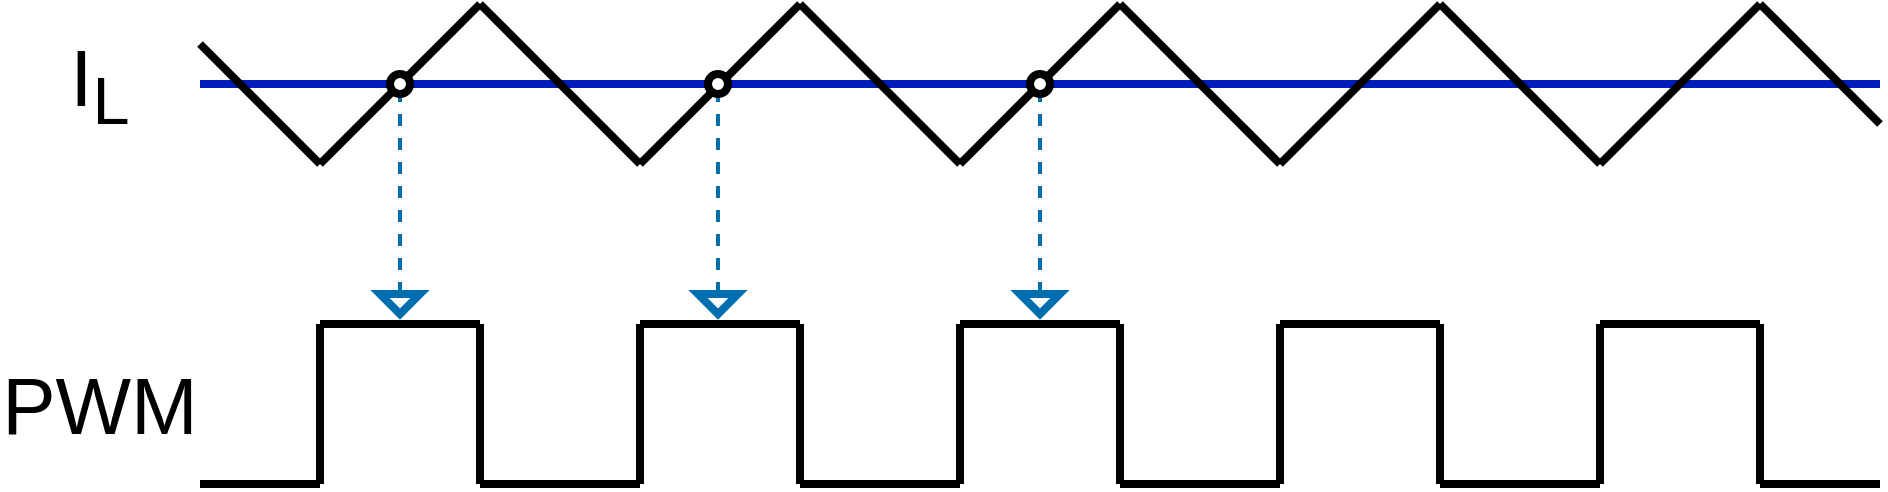 <mxfile version="10.6.6" type="device"><diagram id="pkUX8egeT2HUiW2wUKu7" name="Page-1"><mxGraphModel dx="558" dy="295" grid="1" gridSize="10" guides="1" tooltips="1" connect="1" arrows="1" fold="1" page="1" pageScale="1" pageWidth="850" pageHeight="1100" math="0" shadow="0"><root><mxCell id="0"/><mxCell id="1" parent="0"/><mxCell id="Tl3OIXE4yh1jOMmpksmT-45" value="" style="endArrow=none;html=1;strokeWidth=2;dashed=1;fillColor=#1ba1e2;strokeColor=#006EAF;" edge="1" parent="1" source="Tl3OIXE4yh1jOMmpksmT-46"><mxGeometry width="50" height="50" relative="1" as="geometry"><mxPoint x="560" y="300" as="sourcePoint"/><mxPoint x="560" y="180" as="targetPoint"/></mxGeometry></mxCell><mxCell id="Tl3OIXE4yh1jOMmpksmT-43" value="" style="endArrow=none;html=1;strokeWidth=2;dashed=1;fillColor=#1ba1e2;strokeColor=#006EAF;" edge="1" parent="1" source="Tl3OIXE4yh1jOMmpksmT-44"><mxGeometry width="50" height="50" relative="1" as="geometry"><mxPoint x="399" y="300" as="sourcePoint"/><mxPoint x="399" y="180" as="targetPoint"/></mxGeometry></mxCell><mxCell id="Tl3OIXE4yh1jOMmpksmT-16" value="" style="endArrow=none;html=1;strokeWidth=2;dashed=1;fillColor=#1ba1e2;strokeColor=#006EAF;" edge="1" parent="1" source="Tl3OIXE4yh1jOMmpksmT-38"><mxGeometry width="50" height="50" relative="1" as="geometry"><mxPoint x="240" y="300" as="sourcePoint"/><mxPoint x="240" y="180" as="targetPoint"/></mxGeometry></mxCell><mxCell id="Tl3OIXE4yh1jOMmpksmT-15" value="" style="endArrow=none;html=1;strokeWidth=4;fillColor=#0050ef;strokeColor=#001DBC;" edge="1" parent="1"><mxGeometry width="50" height="50" relative="1" as="geometry"><mxPoint x="140" y="180" as="sourcePoint"/><mxPoint x="980" y="180" as="targetPoint"/></mxGeometry></mxCell><mxCell id="4S92IV9rBilkaY_2bPpa-22" value="" style="endArrow=none;html=1;strokeWidth=4;" parent="1" edge="1"><mxGeometry width="50" height="50" relative="1" as="geometry"><mxPoint x="200" y="380" as="sourcePoint"/><mxPoint x="200" y="300" as="targetPoint"/></mxGeometry></mxCell><mxCell id="4S92IV9rBilkaY_2bPpa-23" value="" style="endArrow=none;html=1;strokeWidth=4;" parent="1" edge="1"><mxGeometry width="50" height="50" relative="1" as="geometry"><mxPoint x="200" y="300" as="sourcePoint"/><mxPoint x="280" y="300" as="targetPoint"/></mxGeometry></mxCell><mxCell id="4S92IV9rBilkaY_2bPpa-24" value="" style="endArrow=none;html=1;strokeWidth=4;" parent="1" edge="1"><mxGeometry width="50" height="50" relative="1" as="geometry"><mxPoint x="280" y="380" as="sourcePoint"/><mxPoint x="280" y="300" as="targetPoint"/></mxGeometry></mxCell><mxCell id="4S92IV9rBilkaY_2bPpa-25" value="" style="endArrow=none;html=1;strokeWidth=4;" parent="1" edge="1"><mxGeometry width="50" height="50" relative="1" as="geometry"><mxPoint x="280" y="380" as="sourcePoint"/><mxPoint x="360" y="380" as="targetPoint"/></mxGeometry></mxCell><mxCell id="4S92IV9rBilkaY_2bPpa-26" value="" style="endArrow=none;html=1;strokeWidth=4;" parent="1" edge="1"><mxGeometry width="50" height="50" relative="1" as="geometry"><mxPoint x="360" y="380" as="sourcePoint"/><mxPoint x="360" y="300" as="targetPoint"/></mxGeometry></mxCell><mxCell id="4S92IV9rBilkaY_2bPpa-27" value="" style="endArrow=none;html=1;strokeWidth=4;" parent="1" edge="1"><mxGeometry width="50" height="50" relative="1" as="geometry"><mxPoint x="360" y="300" as="sourcePoint"/><mxPoint x="440" y="300" as="targetPoint"/></mxGeometry></mxCell><mxCell id="4S92IV9rBilkaY_2bPpa-28" value="" style="endArrow=none;html=1;strokeWidth=4;" parent="1" edge="1"><mxGeometry width="50" height="50" relative="1" as="geometry"><mxPoint x="440" y="380" as="sourcePoint"/><mxPoint x="440" y="300" as="targetPoint"/></mxGeometry></mxCell><mxCell id="4S92IV9rBilkaY_2bPpa-29" value="" style="endArrow=none;html=1;strokeWidth=4;" parent="1" edge="1"><mxGeometry width="50" height="50" relative="1" as="geometry"><mxPoint x="440" y="380" as="sourcePoint"/><mxPoint x="520" y="380" as="targetPoint"/></mxGeometry></mxCell><mxCell id="4S92IV9rBilkaY_2bPpa-30" value="" style="endArrow=none;html=1;strokeWidth=4;" parent="1" edge="1"><mxGeometry width="50" height="50" relative="1" as="geometry"><mxPoint x="520" y="380" as="sourcePoint"/><mxPoint x="520" y="300" as="targetPoint"/></mxGeometry></mxCell><mxCell id="4S92IV9rBilkaY_2bPpa-31" value="" style="endArrow=none;html=1;strokeWidth=4;" parent="1" edge="1"><mxGeometry width="50" height="50" relative="1" as="geometry"><mxPoint x="520" y="300" as="sourcePoint"/><mxPoint x="600" y="300" as="targetPoint"/></mxGeometry></mxCell><mxCell id="4S92IV9rBilkaY_2bPpa-32" value="" style="endArrow=none;html=1;strokeWidth=4;" parent="1" edge="1"><mxGeometry width="50" height="50" relative="1" as="geometry"><mxPoint x="600" y="380" as="sourcePoint"/><mxPoint x="600" y="300" as="targetPoint"/></mxGeometry></mxCell><mxCell id="4S92IV9rBilkaY_2bPpa-33" value="" style="endArrow=none;html=1;strokeWidth=4;" parent="1" edge="1"><mxGeometry width="50" height="50" relative="1" as="geometry"><mxPoint x="600" y="380" as="sourcePoint"/><mxPoint x="680" y="380" as="targetPoint"/></mxGeometry></mxCell><mxCell id="4S92IV9rBilkaY_2bPpa-34" value="" style="endArrow=none;html=1;strokeWidth=4;" parent="1" edge="1"><mxGeometry width="50" height="50" relative="1" as="geometry"><mxPoint x="680" y="380" as="sourcePoint"/><mxPoint x="680" y="300" as="targetPoint"/></mxGeometry></mxCell><mxCell id="4S92IV9rBilkaY_2bPpa-35" value="" style="endArrow=none;html=1;strokeWidth=4;" parent="1" edge="1"><mxGeometry width="50" height="50" relative="1" as="geometry"><mxPoint x="680" y="300" as="sourcePoint"/><mxPoint x="760" y="300" as="targetPoint"/></mxGeometry></mxCell><mxCell id="4S92IV9rBilkaY_2bPpa-36" value="" style="endArrow=none;html=1;strokeWidth=4;" parent="1" edge="1"><mxGeometry width="50" height="50" relative="1" as="geometry"><mxPoint x="760" y="380" as="sourcePoint"/><mxPoint x="760" y="300" as="targetPoint"/></mxGeometry></mxCell><mxCell id="4S92IV9rBilkaY_2bPpa-37" value="" style="endArrow=none;html=1;strokeWidth=4;" parent="1" edge="1"><mxGeometry width="50" height="50" relative="1" as="geometry"><mxPoint x="760" y="380" as="sourcePoint"/><mxPoint x="840" y="380" as="targetPoint"/></mxGeometry></mxCell><mxCell id="4S92IV9rBilkaY_2bPpa-38" value="" style="endArrow=none;html=1;strokeWidth=4;" parent="1" edge="1"><mxGeometry width="50" height="50" relative="1" as="geometry"><mxPoint x="840" y="380" as="sourcePoint"/><mxPoint x="840" y="300" as="targetPoint"/></mxGeometry></mxCell><mxCell id="4S92IV9rBilkaY_2bPpa-39" value="" style="endArrow=none;html=1;strokeWidth=4;" parent="1" edge="1"><mxGeometry width="50" height="50" relative="1" as="geometry"><mxPoint x="840" y="300" as="sourcePoint"/><mxPoint x="920" y="300" as="targetPoint"/></mxGeometry></mxCell><mxCell id="4S92IV9rBilkaY_2bPpa-40" value="" style="endArrow=none;html=1;strokeWidth=4;" parent="1" edge="1"><mxGeometry width="50" height="50" relative="1" as="geometry"><mxPoint x="920" y="380" as="sourcePoint"/><mxPoint x="920" y="300" as="targetPoint"/></mxGeometry></mxCell><mxCell id="4S92IV9rBilkaY_2bPpa-41" value="" style="endArrow=none;html=1;strokeWidth=4;" parent="1" edge="1"><mxGeometry width="50" height="50" relative="1" as="geometry"><mxPoint x="920" y="380" as="sourcePoint"/><mxPoint x="980" y="380" as="targetPoint"/></mxGeometry></mxCell><mxCell id="4S92IV9rBilkaY_2bPpa-42" value="" style="endArrow=none;html=1;strokeWidth=4;" parent="1" edge="1"><mxGeometry width="50" height="50" relative="1" as="geometry"><mxPoint x="200" y="380" as="sourcePoint"/><mxPoint x="140" y="380" as="targetPoint"/></mxGeometry></mxCell><mxCell id="4S92IV9rBilkaY_2bPpa-49" value="PWM" style="text;html=1;strokeColor=none;fillColor=none;align=center;verticalAlign=middle;whiteSpace=wrap;rounded=0;fontSize=40;" parent="1" vertex="1"><mxGeometry x="40" y="320" width="100" height="40" as="geometry"/></mxCell><mxCell id="Tl3OIXE4yh1jOMmpksmT-4" value="" style="endArrow=none;html=1;strokeWidth=4;" edge="1" parent="1"><mxGeometry width="50" height="50" relative="1" as="geometry"><mxPoint x="140" y="160" as="sourcePoint"/><mxPoint x="200" y="220" as="targetPoint"/></mxGeometry></mxCell><mxCell id="Tl3OIXE4yh1jOMmpksmT-5" value="" style="endArrow=none;html=1;strokeWidth=4;" edge="1" parent="1" source="Tl3OIXE4yh1jOMmpksmT-27"><mxGeometry width="50" height="50" relative="1" as="geometry"><mxPoint x="200" y="220" as="sourcePoint"/><mxPoint x="280" y="140" as="targetPoint"/></mxGeometry></mxCell><mxCell id="Tl3OIXE4yh1jOMmpksmT-6" value="" style="endArrow=none;html=1;strokeWidth=4;" edge="1" parent="1"><mxGeometry width="50" height="50" relative="1" as="geometry"><mxPoint x="360" y="220" as="sourcePoint"/><mxPoint x="280" y="140" as="targetPoint"/></mxGeometry></mxCell><mxCell id="Tl3OIXE4yh1jOMmpksmT-7" value="" style="endArrow=none;html=1;strokeWidth=4;" edge="1" parent="1"><mxGeometry width="50" height="50" relative="1" as="geometry"><mxPoint x="360" y="220" as="sourcePoint"/><mxPoint x="440" y="140" as="targetPoint"/></mxGeometry></mxCell><mxCell id="Tl3OIXE4yh1jOMmpksmT-8" value="" style="endArrow=none;html=1;strokeWidth=4;" edge="1" parent="1"><mxGeometry width="50" height="50" relative="1" as="geometry"><mxPoint x="520" y="220" as="sourcePoint"/><mxPoint x="440" y="140" as="targetPoint"/></mxGeometry></mxCell><mxCell id="Tl3OIXE4yh1jOMmpksmT-9" value="" style="endArrow=none;html=1;strokeWidth=4;" edge="1" parent="1"><mxGeometry width="50" height="50" relative="1" as="geometry"><mxPoint x="520" y="220" as="sourcePoint"/><mxPoint x="600" y="140" as="targetPoint"/></mxGeometry></mxCell><mxCell id="Tl3OIXE4yh1jOMmpksmT-10" value="" style="endArrow=none;html=1;strokeWidth=4;" edge="1" parent="1"><mxGeometry width="50" height="50" relative="1" as="geometry"><mxPoint x="680" y="220" as="sourcePoint"/><mxPoint x="600" y="140" as="targetPoint"/></mxGeometry></mxCell><mxCell id="Tl3OIXE4yh1jOMmpksmT-11" value="" style="endArrow=none;html=1;strokeWidth=4;" edge="1" parent="1"><mxGeometry width="50" height="50" relative="1" as="geometry"><mxPoint x="680" y="220" as="sourcePoint"/><mxPoint x="760" y="140" as="targetPoint"/></mxGeometry></mxCell><mxCell id="Tl3OIXE4yh1jOMmpksmT-12" value="" style="endArrow=none;html=1;strokeWidth=4;" edge="1" parent="1"><mxGeometry width="50" height="50" relative="1" as="geometry"><mxPoint x="840" y="220" as="sourcePoint"/><mxPoint x="760" y="140" as="targetPoint"/></mxGeometry></mxCell><mxCell id="Tl3OIXE4yh1jOMmpksmT-13" value="" style="endArrow=none;html=1;strokeWidth=4;" edge="1" parent="1"><mxGeometry width="50" height="50" relative="1" as="geometry"><mxPoint x="840" y="220" as="sourcePoint"/><mxPoint x="920" y="140" as="targetPoint"/></mxGeometry></mxCell><mxCell id="Tl3OIXE4yh1jOMmpksmT-14" value="" style="endArrow=none;html=1;strokeWidth=4;" edge="1" parent="1"><mxGeometry width="50" height="50" relative="1" as="geometry"><mxPoint x="980" y="200" as="sourcePoint"/><mxPoint x="920" y="140" as="targetPoint"/></mxGeometry></mxCell><mxCell id="Tl3OIXE4yh1jOMmpksmT-26" value="I&lt;sub&gt;L&lt;/sub&gt;" style="text;html=1;strokeColor=none;fillColor=none;align=center;verticalAlign=middle;whiteSpace=wrap;rounded=0;fontSize=40;" vertex="1" parent="1"><mxGeometry x="40" y="160" width="100" height="40" as="geometry"/></mxCell><mxCell id="Tl3OIXE4yh1jOMmpksmT-27" value="" style="ellipse;whiteSpace=wrap;html=1;aspect=fixed;strokeWidth=4;" vertex="1" parent="1"><mxGeometry x="235" y="175" width="10" height="10" as="geometry"/></mxCell><mxCell id="Tl3OIXE4yh1jOMmpksmT-29" value="" style="endArrow=none;html=1;strokeWidth=4;" edge="1" parent="1" target="Tl3OIXE4yh1jOMmpksmT-27"><mxGeometry width="50" height="50" relative="1" as="geometry"><mxPoint x="200" y="220" as="sourcePoint"/><mxPoint x="280" y="140" as="targetPoint"/></mxGeometry></mxCell><mxCell id="Tl3OIXE4yh1jOMmpksmT-35" value="" style="ellipse;whiteSpace=wrap;html=1;aspect=fixed;strokeWidth=4;" vertex="1" parent="1"><mxGeometry x="394" y="175" width="10" height="10" as="geometry"/></mxCell><mxCell id="Tl3OIXE4yh1jOMmpksmT-37" value="" style="ellipse;whiteSpace=wrap;html=1;aspect=fixed;strokeWidth=4;" vertex="1" parent="1"><mxGeometry x="555" y="175" width="10" height="10" as="geometry"/></mxCell><mxCell id="Tl3OIXE4yh1jOMmpksmT-38" value="" style="triangle;whiteSpace=wrap;html=1;strokeWidth=4;rotation=90;fillColor=none;strokeColor=#006EAF;fontColor=#ffffff;" vertex="1" parent="1"><mxGeometry x="235" y="280" width="10" height="20" as="geometry"/></mxCell><mxCell id="Tl3OIXE4yh1jOMmpksmT-44" value="" style="triangle;whiteSpace=wrap;html=1;strokeWidth=4;rotation=90;fillColor=none;strokeColor=#006EAF;fontColor=#ffffff;" vertex="1" parent="1"><mxGeometry x="394" y="280" width="10" height="20" as="geometry"/></mxCell><mxCell id="Tl3OIXE4yh1jOMmpksmT-46" value="" style="triangle;whiteSpace=wrap;html=1;strokeWidth=4;rotation=90;fillColor=none;strokeColor=#006EAF;fontColor=#ffffff;" vertex="1" parent="1"><mxGeometry x="555" y="280" width="10" height="20" as="geometry"/></mxCell></root></mxGraphModel></diagram></mxfile>